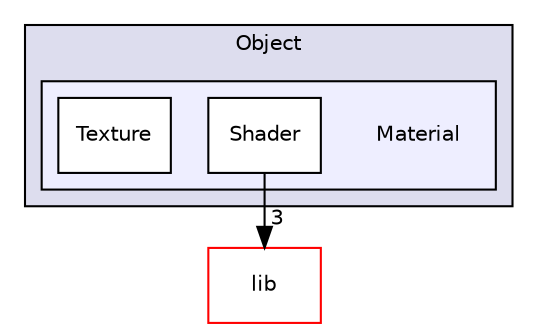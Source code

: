 digraph "includes/GraphicsEngine/Object/Material" {
  compound=true
  node [ fontsize="10", fontname="Helvetica"];
  edge [ labelfontsize="10", labelfontname="Helvetica"];
  subgraph clusterdir_3ba5c0c70426d2bc832136c8f1c6a523 {
    graph [ bgcolor="#ddddee", pencolor="black", label="Object" fontname="Helvetica", fontsize="10", URL="dir_3ba5c0c70426d2bc832136c8f1c6a523.html"]
  subgraph clusterdir_390edd8708c9f7fed1216d95762400bd {
    graph [ bgcolor="#eeeeff", pencolor="black", label="" URL="dir_390edd8708c9f7fed1216d95762400bd.html"];
    dir_390edd8708c9f7fed1216d95762400bd [shape=plaintext label="Material"];
    dir_9b401340ea5a3f7378b6c86ecac112bf [shape=box label="Shader" color="black" fillcolor="white" style="filled" URL="dir_9b401340ea5a3f7378b6c86ecac112bf.html"];
    dir_3fdeefc32a182b384eeb7debb6f2cd0d [shape=box label="Texture" color="black" fillcolor="white" style="filled" URL="dir_3fdeefc32a182b384eeb7debb6f2cd0d.html"];
  }
  }
  dir_97aefd0d527b934f1d99a682da8fe6a9 [shape=box label="lib" fillcolor="white" style="filled" color="red" URL="dir_97aefd0d527b934f1d99a682da8fe6a9.html"];
  dir_9b401340ea5a3f7378b6c86ecac112bf->dir_97aefd0d527b934f1d99a682da8fe6a9 [headlabel="3", labeldistance=1.5 headhref="dir_000005_000007.html"];
}
